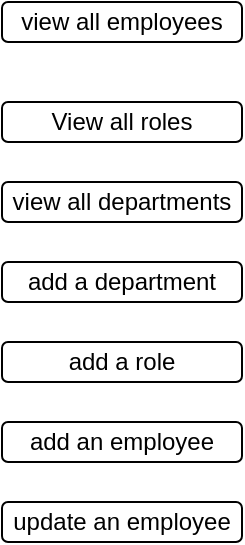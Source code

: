 <mxfile version="15.5.5" type="device"><diagram id="C5RBs43oDa-KdzZeNtuy" name="Page-1"><mxGraphModel dx="1038" dy="619" grid="1" gridSize="10" guides="1" tooltips="1" connect="1" arrows="1" fold="1" page="1" pageScale="1" pageWidth="827" pageHeight="1169" math="0" shadow="0"><root><mxCell id="WIyWlLk6GJQsqaUBKTNV-0"/><mxCell id="WIyWlLk6GJQsqaUBKTNV-1" parent="WIyWlLk6GJQsqaUBKTNV-0"/><mxCell id="WIyWlLk6GJQsqaUBKTNV-3" value="view all employees" style="rounded=1;whiteSpace=wrap;html=1;fontSize=12;glass=0;strokeWidth=1;shadow=0;" parent="WIyWlLk6GJQsqaUBKTNV-1" vertex="1"><mxGeometry x="20" y="60" width="120" height="20" as="geometry"/></mxCell><mxCell id="dco-Ex3x4A3F2lliHvD6-0" value="View all roles" style="rounded=1;whiteSpace=wrap;html=1;" vertex="1" parent="WIyWlLk6GJQsqaUBKTNV-1"><mxGeometry x="20" y="110" width="120" height="20" as="geometry"/></mxCell><mxCell id="dco-Ex3x4A3F2lliHvD6-1" value="view all departments" style="rounded=1;whiteSpace=wrap;html=1;" vertex="1" parent="WIyWlLk6GJQsqaUBKTNV-1"><mxGeometry x="20" y="150" width="120" height="20" as="geometry"/></mxCell><mxCell id="dco-Ex3x4A3F2lliHvD6-2" value="add a department" style="rounded=1;whiteSpace=wrap;html=1;" vertex="1" parent="WIyWlLk6GJQsqaUBKTNV-1"><mxGeometry x="20" y="190" width="120" height="20" as="geometry"/></mxCell><mxCell id="dco-Ex3x4A3F2lliHvD6-3" value="add a role" style="rounded=1;whiteSpace=wrap;html=1;" vertex="1" parent="WIyWlLk6GJQsqaUBKTNV-1"><mxGeometry x="20" y="230" width="120" height="20" as="geometry"/></mxCell><mxCell id="dco-Ex3x4A3F2lliHvD6-4" value="add an employee" style="rounded=1;whiteSpace=wrap;html=1;" vertex="1" parent="WIyWlLk6GJQsqaUBKTNV-1"><mxGeometry x="20" y="270" width="120" height="20" as="geometry"/></mxCell><mxCell id="dco-Ex3x4A3F2lliHvD6-5" value="update an employee" style="rounded=1;whiteSpace=wrap;html=1;" vertex="1" parent="WIyWlLk6GJQsqaUBKTNV-1"><mxGeometry x="20" y="310" width="120" height="20" as="geometry"/></mxCell></root></mxGraphModel></diagram></mxfile>